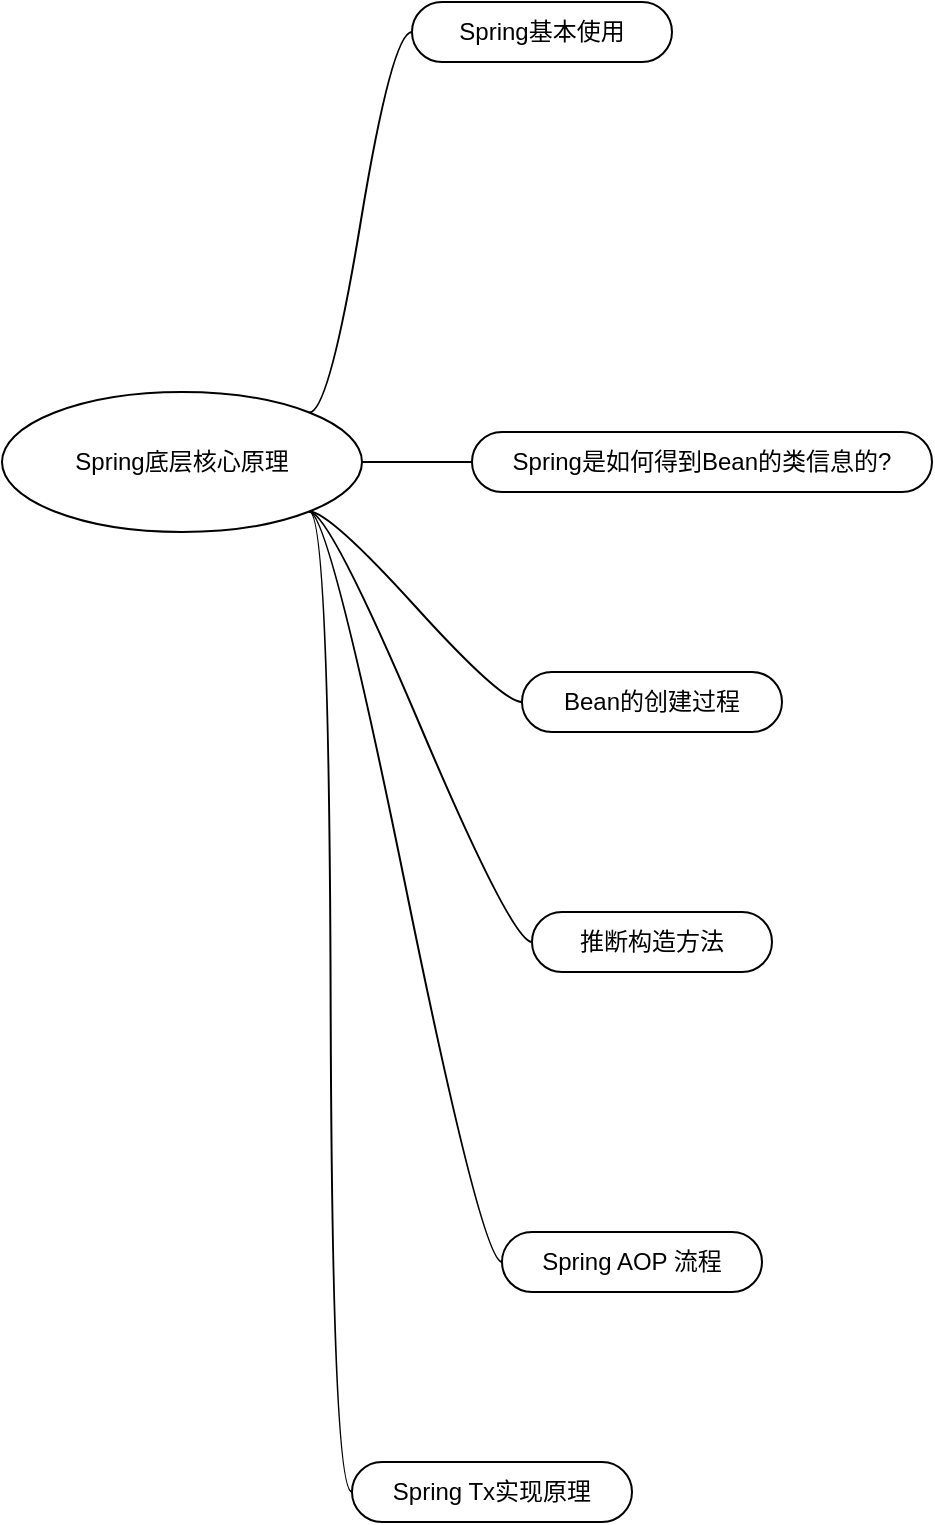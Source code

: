 <mxfile version="27.1.6">
  <diagram name="第 1 页" id="ZJf-LdIB68By4PqamjFJ">
    <mxGraphModel dx="1018" dy="689" grid="1" gridSize="10" guides="1" tooltips="1" connect="1" arrows="1" fold="1" page="1" pageScale="1" pageWidth="827" pageHeight="1169" math="0" shadow="0">
      <root>
        <mxCell id="0" />
        <mxCell id="1" parent="0" />
        <mxCell id="13rWBJODuXO75rGmTGon-2" style="edgeStyle=entityRelationEdgeStyle;rounded=0;orthogonalLoop=1;jettySize=auto;html=1;startArrow=none;endArrow=none;segment=10;curved=1;sourcePerimeterSpacing=0;targetPerimeterSpacing=0;exitX=1;exitY=0;exitDx=0;exitDy=0;" parent="1" source="13rWBJODuXO75rGmTGon-1" target="13rWBJODuXO75rGmTGon-3" edge="1">
          <mxGeometry relative="1" as="geometry">
            <mxPoint x="520" y="60" as="targetPoint" />
          </mxGeometry>
        </mxCell>
        <mxCell id="13rWBJODuXO75rGmTGon-9" style="edgeStyle=entityRelationEdgeStyle;rounded=0;orthogonalLoop=1;jettySize=auto;html=1;startArrow=none;endArrow=none;segment=10;curved=1;sourcePerimeterSpacing=0;targetPerimeterSpacing=0;exitX=1;exitY=0.5;exitDx=0;exitDy=0;" parent="1" source="13rWBJODuXO75rGmTGon-1" target="13rWBJODuXO75rGmTGon-10" edge="1">
          <mxGeometry relative="1" as="geometry">
            <mxPoint x="540" y="275" as="targetPoint" />
          </mxGeometry>
        </mxCell>
        <mxCell id="13rWBJODuXO75rGmTGon-14" style="edgeStyle=entityRelationEdgeStyle;rounded=0;orthogonalLoop=1;jettySize=auto;html=1;startArrow=none;endArrow=none;segment=10;curved=1;sourcePerimeterSpacing=0;targetPerimeterSpacing=0;exitX=1;exitY=1;exitDx=0;exitDy=0;" parent="1" source="13rWBJODuXO75rGmTGon-1" target="13rWBJODuXO75rGmTGon-15" edge="1">
          <mxGeometry relative="1" as="geometry">
            <mxPoint x="480" y="480" as="targetPoint" />
          </mxGeometry>
        </mxCell>
        <mxCell id="13rWBJODuXO75rGmTGon-18" style="edgeStyle=entityRelationEdgeStyle;rounded=0;orthogonalLoop=1;jettySize=auto;html=1;startArrow=none;endArrow=none;segment=10;curved=1;sourcePerimeterSpacing=0;targetPerimeterSpacing=0;exitX=1;exitY=1;exitDx=0;exitDy=0;" parent="1" source="13rWBJODuXO75rGmTGon-1" target="13rWBJODuXO75rGmTGon-19" edge="1">
          <mxGeometry relative="1" as="geometry">
            <mxPoint x="470" y="590" as="targetPoint" />
          </mxGeometry>
        </mxCell>
        <mxCell id="13rWBJODuXO75rGmTGon-23" style="edgeStyle=entityRelationEdgeStyle;rounded=0;orthogonalLoop=1;jettySize=auto;html=1;startArrow=none;endArrow=none;segment=10;curved=1;sourcePerimeterSpacing=0;targetPerimeterSpacing=0;exitX=1;exitY=1;exitDx=0;exitDy=0;" parent="1" source="13rWBJODuXO75rGmTGon-1" target="13rWBJODuXO75rGmTGon-24" edge="1">
          <mxGeometry relative="1" as="geometry">
            <mxPoint x="480" y="760" as="targetPoint" />
          </mxGeometry>
        </mxCell>
        <mxCell id="13rWBJODuXO75rGmTGon-27" style="edgeStyle=entityRelationEdgeStyle;rounded=0;orthogonalLoop=1;jettySize=auto;html=1;startArrow=none;endArrow=none;segment=10;curved=1;sourcePerimeterSpacing=0;targetPerimeterSpacing=0;exitX=1;exitY=1;exitDx=0;exitDy=0;" parent="1" source="13rWBJODuXO75rGmTGon-1" target="13rWBJODuXO75rGmTGon-28" edge="1">
          <mxGeometry relative="1" as="geometry">
            <mxPoint x="500" y="790" as="targetPoint" />
          </mxGeometry>
        </mxCell>
        <mxCell id="13rWBJODuXO75rGmTGon-1" value="Spring底层核心原理" style="ellipse;whiteSpace=wrap;html=1;align=center;newEdgeStyle={&quot;edgeStyle&quot;:&quot;entityRelationEdgeStyle&quot;,&quot;startArrow&quot;:&quot;none&quot;,&quot;endArrow&quot;:&quot;none&quot;,&quot;segment&quot;:10,&quot;curved&quot;:1,&quot;sourcePerimeterSpacing&quot;:0,&quot;targetPerimeterSpacing&quot;:0};treeFolding=1;treeMoving=1;" parent="1" vertex="1">
          <mxGeometry x="250" y="240" width="180" height="70" as="geometry" />
        </mxCell>
        <mxCell id="13rWBJODuXO75rGmTGon-4" style="edgeStyle=entityRelationEdgeStyle;rounded=0;orthogonalLoop=1;jettySize=auto;html=1;startArrow=none;endArrow=none;segment=10;curved=1;sourcePerimeterSpacing=0;targetPerimeterSpacing=0;exitX=1;exitY=0.5;exitDx=0;exitDy=0;" parent="1" source="13rWBJODuXO75rGmTGon-3" target="13rWBJODuXO75rGmTGon-5" edge="1" visible="0">
          <mxGeometry relative="1" as="geometry">
            <mxPoint x="670" y="20" as="targetPoint" />
          </mxGeometry>
        </mxCell>
        <mxCell id="13rWBJODuXO75rGmTGon-7" style="edgeStyle=entityRelationEdgeStyle;rounded=0;orthogonalLoop=1;jettySize=auto;html=1;startArrow=none;endArrow=none;segment=10;curved=1;sourcePerimeterSpacing=0;targetPerimeterSpacing=0;exitX=1;exitY=0.5;exitDx=0;exitDy=0;" parent="1" source="13rWBJODuXO75rGmTGon-3" target="13rWBJODuXO75rGmTGon-8" edge="1" visible="0">
          <mxGeometry relative="1" as="geometry">
            <mxPoint x="670" y="120" as="targetPoint" />
          </mxGeometry>
        </mxCell>
        <mxCell id="13rWBJODuXO75rGmTGon-3" value="Spring基本使用" style="whiteSpace=wrap;html=1;rounded=1;arcSize=50;align=center;verticalAlign=middle;strokeWidth=1;autosize=1;spacing=4;treeFolding=1;treeMoving=1;newEdgeStyle={&quot;edgeStyle&quot;:&quot;entityRelationEdgeStyle&quot;,&quot;startArrow&quot;:&quot;none&quot;,&quot;endArrow&quot;:&quot;none&quot;,&quot;segment&quot;:10,&quot;curved&quot;:1,&quot;sourcePerimeterSpacing&quot;:0,&quot;targetPerimeterSpacing&quot;:0};" parent="1" vertex="1" collapsed="1">
          <mxGeometry x="455" y="45" width="130" height="30" as="geometry" />
        </mxCell>
        <mxCell id="13rWBJODuXO75rGmTGon-5" value="&lt;div style=&quot;background-color:#fafafa;color:#90a4ae&quot;&gt;&lt;pre style=&quot;font-family:&#39;JetBrains Mono&#39;,monospace;font-size:10.5pt;&quot;&gt;&lt;span style=&quot;color:#6182b8;&quot;&gt;AnnotationConfigApplicationContext&lt;/span&gt;&lt;/pre&gt;&lt;/div&gt;" style="whiteSpace=wrap;html=1;rounded=1;arcSize=50;align=center;verticalAlign=middle;strokeWidth=1;autosize=1;spacing=4;treeFolding=1;treeMoving=1;newEdgeStyle={&quot;edgeStyle&quot;:&quot;entityRelationEdgeStyle&quot;,&quot;startArrow&quot;:&quot;none&quot;,&quot;endArrow&quot;:&quot;none&quot;,&quot;segment&quot;:10,&quot;curved&quot;:1,&quot;sourcePerimeterSpacing&quot;:0,&quot;targetPerimeterSpacing&quot;:0};" parent="1" vertex="1" visible="0">
          <mxGeometry x="680" y="-20" width="330" height="60" as="geometry" />
        </mxCell>
        <mxCell id="13rWBJODuXO75rGmTGon-8" value="&lt;div style=&quot;background-color:#fafafa;color:#90a4ae&quot;&gt;&lt;pre style=&quot;font-family:&#39;JetBrains Mono&#39;,monospace;font-size:10.5pt;&quot;&gt;&lt;span style=&quot;color:#e2931d;&quot;&gt;ClassPathXmlApplicationContext&lt;/span&gt;&lt;/pre&gt;&lt;/div&gt;" style="whiteSpace=wrap;html=1;rounded=1;arcSize=50;align=center;verticalAlign=middle;strokeWidth=1;autosize=1;spacing=4;treeFolding=1;treeMoving=1;newEdgeStyle={&quot;edgeStyle&quot;:&quot;entityRelationEdgeStyle&quot;,&quot;startArrow&quot;:&quot;none&quot;,&quot;endArrow&quot;:&quot;none&quot;,&quot;segment&quot;:10,&quot;curved&quot;:1,&quot;sourcePerimeterSpacing&quot;:0,&quot;targetPerimeterSpacing&quot;:0};" parent="1" vertex="1" visible="0">
          <mxGeometry x="690" y="75" width="300" height="60" as="geometry" />
        </mxCell>
        <mxCell id="13rWBJODuXO75rGmTGon-11" style="edgeStyle=entityRelationEdgeStyle;rounded=0;orthogonalLoop=1;jettySize=auto;html=1;startArrow=none;endArrow=none;segment=10;curved=1;sourcePerimeterSpacing=0;targetPerimeterSpacing=0;exitX=1;exitY=0.5;exitDx=0;exitDy=0;" parent="1" source="13rWBJODuXO75rGmTGon-10" target="13rWBJODuXO75rGmTGon-13" edge="1" visible="0">
          <mxGeometry relative="1" as="geometry">
            <mxPoint x="770" y="275" as="targetPoint" />
          </mxGeometry>
        </mxCell>
        <mxCell id="13rWBJODuXO75rGmTGon-10" value="Spring是如何得到Bean的类信息的?" style="whiteSpace=wrap;html=1;rounded=1;arcSize=50;align=center;verticalAlign=middle;strokeWidth=1;autosize=1;spacing=4;treeFolding=1;treeMoving=1;newEdgeStyle={&quot;edgeStyle&quot;:&quot;entityRelationEdgeStyle&quot;,&quot;startArrow&quot;:&quot;none&quot;,&quot;endArrow&quot;:&quot;none&quot;,&quot;segment&quot;:10,&quot;curved&quot;:1,&quot;sourcePerimeterSpacing&quot;:0,&quot;targetPerimeterSpacing&quot;:0};" parent="1" vertex="1" collapsed="1">
          <mxGeometry x="485" y="260" width="230" height="30" as="geometry" />
        </mxCell>
        <mxCell id="13rWBJODuXO75rGmTGon-13" value="1. 解析配置类, 得到@ComponentScan扫描路径&lt;div&gt;2. 扫描路径下的所有Java类, 找到存在@Component注解的类&lt;/div&gt;&lt;div&gt;3. 将这些类存放在Spring内部的一个Map容器中&lt;/div&gt;" style="text;html=1;align=center;verticalAlign=middle;whiteSpace=wrap;rounded=0;" parent="1" vertex="1" visible="0">
          <mxGeometry x="740" y="260" width="510" height="30" as="geometry" />
        </mxCell>
        <mxCell id="13rWBJODuXO75rGmTGon-16" style="edgeStyle=entityRelationEdgeStyle;rounded=0;orthogonalLoop=1;jettySize=auto;html=1;startArrow=none;endArrow=none;segment=10;curved=1;sourcePerimeterSpacing=0;targetPerimeterSpacing=0;exitX=1;exitY=0.5;exitDx=0;exitDy=0;" parent="1" source="13rWBJODuXO75rGmTGon-15" target="13rWBJODuXO75rGmTGon-17" edge="1" visible="0">
          <mxGeometry relative="1" as="geometry">
            <mxPoint x="810" y="395" as="targetPoint" />
          </mxGeometry>
        </mxCell>
        <mxCell id="13rWBJODuXO75rGmTGon-15" value="Bean的创建过程" style="whiteSpace=wrap;html=1;rounded=1;arcSize=50;align=center;verticalAlign=middle;strokeWidth=1;autosize=1;spacing=4;treeFolding=1;treeMoving=1;newEdgeStyle={&quot;edgeStyle&quot;:&quot;entityRelationEdgeStyle&quot;,&quot;startArrow&quot;:&quot;none&quot;,&quot;endArrow&quot;:&quot;none&quot;,&quot;segment&quot;:10,&quot;curved&quot;:1,&quot;sourcePerimeterSpacing&quot;:0,&quot;targetPerimeterSpacing&quot;:0};" parent="1" vertex="1" collapsed="1">
          <mxGeometry x="510" y="380" width="130" height="30" as="geometry" />
        </mxCell>
        <mxCell id="13rWBJODuXO75rGmTGon-17" value="1. 调用Bean的构造函数创建普通对象&lt;div&gt;2.通过依赖注入为类成员赋值&lt;/div&gt;&lt;div&gt;3. 如果类实现了Aware接口, 则调用相应的方法&lt;/div&gt;&lt;div&gt;4. 如果存在@PostConstruct方法, 进行调用&lt;/div&gt;&lt;div&gt;5. 如果类实现了InitializingBean接口, 则调用相应的初始化方法afterPropertiesSet&lt;/div&gt;&lt;div&gt;6. 根据当前对象是否需要AOP,生成代理对象, 并代替普通对象作为Bean&lt;/div&gt;" style="text;html=1;align=center;verticalAlign=middle;whiteSpace=wrap;rounded=0;" parent="1" vertex="1" visible="0">
          <mxGeometry x="780" y="380" width="430" height="30" as="geometry" />
        </mxCell>
        <mxCell id="13rWBJODuXO75rGmTGon-20" style="edgeStyle=entityRelationEdgeStyle;rounded=0;orthogonalLoop=1;jettySize=auto;html=1;startArrow=none;endArrow=none;segment=10;curved=1;sourcePerimeterSpacing=0;targetPerimeterSpacing=0;exitX=1;exitY=0.5;exitDx=0;exitDy=0;" parent="1" source="13rWBJODuXO75rGmTGon-19" target="13rWBJODuXO75rGmTGon-21" edge="1" visible="0">
          <mxGeometry relative="1" as="geometry">
            <mxPoint x="750" y="500" as="targetPoint" />
          </mxGeometry>
        </mxCell>
        <mxCell id="13rWBJODuXO75rGmTGon-19" value="推断构造方法" style="whiteSpace=wrap;html=1;rounded=1;arcSize=50;align=center;verticalAlign=middle;strokeWidth=1;autosize=1;spacing=4;treeFolding=1;treeMoving=1;newEdgeStyle={&quot;edgeStyle&quot;:&quot;entityRelationEdgeStyle&quot;,&quot;startArrow&quot;:&quot;none&quot;,&quot;endArrow&quot;:&quot;none&quot;,&quot;segment&quot;:10,&quot;curved&quot;:1,&quot;sourcePerimeterSpacing&quot;:0,&quot;targetPerimeterSpacing&quot;:0};" parent="1" vertex="1" collapsed="1">
          <mxGeometry x="515" y="500" width="120" height="30" as="geometry" />
        </mxCell>
        <mxCell id="13rWBJODuXO75rGmTGon-21" value="1. 如果类只有一个构造方法, 直接调用&lt;div&gt;2. 如果类中的构造方法通过@Autowired注解标注, 则使用该构造方法&lt;/div&gt;&lt;div&gt;3. 如果类有多个构造方法, 调用无参构造, 没有无参构造则报错&lt;/div&gt;&lt;div&gt;&lt;br&gt;&lt;/div&gt;&lt;div&gt;有参构造方法的参数在Spring容器中通过类型寻找, 如果有多个满足则根据名字寻找&lt;/div&gt;" style="text;html=1;align=center;verticalAlign=middle;whiteSpace=wrap;rounded=0;" parent="1" vertex="1" visible="0">
          <mxGeometry x="730" y="500" width="480" height="60" as="geometry" />
        </mxCell>
        <mxCell id="13rWBJODuXO75rGmTGon-25" style="edgeStyle=entityRelationEdgeStyle;rounded=0;orthogonalLoop=1;jettySize=auto;html=1;startArrow=none;endArrow=none;segment=10;curved=1;sourcePerimeterSpacing=0;targetPerimeterSpacing=0;exitX=1;exitY=0.5;exitDx=0;exitDy=0;" parent="1" source="13rWBJODuXO75rGmTGon-24" target="13rWBJODuXO75rGmTGon-26" edge="1" visible="0">
          <mxGeometry relative="1" as="geometry">
            <mxPoint x="770" y="675" as="targetPoint" />
          </mxGeometry>
        </mxCell>
        <mxCell id="13rWBJODuXO75rGmTGon-24" value="Spring AOP 流程" style="whiteSpace=wrap;html=1;rounded=1;arcSize=50;align=center;verticalAlign=middle;strokeWidth=1;autosize=1;spacing=4;treeFolding=1;treeMoving=1;newEdgeStyle={&quot;edgeStyle&quot;:&quot;entityRelationEdgeStyle&quot;,&quot;startArrow&quot;:&quot;none&quot;,&quot;endArrow&quot;:&quot;none&quot;,&quot;segment&quot;:10,&quot;curved&quot;:1,&quot;sourcePerimeterSpacing&quot;:0,&quot;targetPerimeterSpacing&quot;:0};" parent="1" vertex="1" collapsed="1">
          <mxGeometry x="500" y="660" width="130" height="30" as="geometry" />
        </mxCell>
        <mxCell id="13rWBJODuXO75rGmTGon-26" value="1. SpringAOP首先会对所有切面类(@Aspect @Component)中的切点进行收集&lt;div&gt;2. 然后创建Bean时通过BeanPostProcessor的&lt;span style=&quot;background-color: light-dark(#ffffff, var(--ge-dark-color, #121212));&quot;&gt;&lt;font face=&quot;Helvetica&quot; style=&quot;color: light-dark(rgb(97, 130, 184), rgb(255, 255, 255));&quot;&gt;postProcessAfterInitialization判断当前类是否被切入&lt;/font&gt;&lt;/span&gt;&lt;/div&gt;&lt;div&gt;&lt;span style=&quot;background-color: light-dark(#ffffff, var(--ge-dark-color, #121212));&quot;&gt;&lt;font face=&quot;Helvetica&quot; style=&quot;color: light-dark(rgb(97, 130, 184), rgb(255, 255, 255));&quot;&gt;3. 如果被切入则使用(JDK/CGLib)创建动态代理类并返回给Spring容器&lt;/font&gt;&lt;/span&gt;&lt;/div&gt;&lt;div&gt;&lt;span style=&quot;background-color: light-dark(#ffffff, var(--ge-dark-color, #121212));&quot;&gt;&lt;font face=&quot;Helvetica&quot; style=&quot;color: light-dark(rgb(97, 130, 184), rgb(255, 255, 255));&quot;&gt;&lt;br&gt;&lt;/font&gt;&lt;/span&gt;&lt;/div&gt;&lt;div&gt;&lt;span style=&quot;background-color: light-dark(#ffffff, var(--ge-dark-color, #121212));&quot;&gt;&lt;font face=&quot;Helvetica&quot; style=&quot;color: light-dark(rgb(97, 130, 184), rgb(255, 255, 255));&quot;&gt;代理类中会有一个target属性, 执行代理方法时首先执行切面逻辑, 然后通过target.方法调用原方法&lt;/font&gt;&lt;/span&gt;&lt;/div&gt;" style="text;html=1;align=center;verticalAlign=middle;whiteSpace=wrap;rounded=0;" parent="1" vertex="1" visible="0">
          <mxGeometry x="740" y="660" width="580" height="92" as="geometry" />
        </mxCell>
        <mxCell id="13rWBJODuXO75rGmTGon-29" style="edgeStyle=entityRelationEdgeStyle;rounded=0;orthogonalLoop=1;jettySize=auto;html=1;startArrow=none;endArrow=none;segment=10;curved=1;sourcePerimeterSpacing=0;targetPerimeterSpacing=0;exitX=1;exitY=0.5;exitDx=0;exitDy=0;" parent="1" source="13rWBJODuXO75rGmTGon-28" target="13rWBJODuXO75rGmTGon-30" edge="1" visible="0">
          <mxGeometry relative="1" as="geometry">
            <mxPoint x="710" y="840" as="targetPoint" />
          </mxGeometry>
        </mxCell>
        <mxCell id="13rWBJODuXO75rGmTGon-31" style="edgeStyle=entityRelationEdgeStyle;rounded=0;orthogonalLoop=1;jettySize=auto;html=1;startArrow=none;endArrow=none;segment=10;curved=1;sourcePerimeterSpacing=0;targetPerimeterSpacing=0;exitX=0.5;exitY=1;exitDx=0;exitDy=0;" parent="1" source="13rWBJODuXO75rGmTGon-28" target="13rWBJODuXO75rGmTGon-35" edge="1" visible="0">
          <mxGeometry relative="1" as="geometry">
            <mxPoint x="530" y="900" as="targetPoint" />
          </mxGeometry>
        </mxCell>
        <mxCell id="13rWBJODuXO75rGmTGon-28" value="Spring Tx实现原理" style="whiteSpace=wrap;html=1;rounded=1;arcSize=50;align=center;verticalAlign=middle;strokeWidth=1;autosize=1;spacing=4;treeFolding=1;treeMoving=1;newEdgeStyle={&quot;edgeStyle&quot;:&quot;entityRelationEdgeStyle&quot;,&quot;startArrow&quot;:&quot;none&quot;,&quot;endArrow&quot;:&quot;none&quot;,&quot;segment&quot;:10,&quot;curved&quot;:1,&quot;sourcePerimeterSpacing&quot;:0,&quot;targetPerimeterSpacing&quot;:0};" parent="1" vertex="1" collapsed="1">
          <mxGeometry x="425" y="775" width="140" height="30" as="geometry" />
        </mxCell>
        <mxCell id="13rWBJODuXO75rGmTGon-30" value="Spring通过AOP实现事务管理, 代理类执行流程如下:&lt;div&gt;1. 判断当前方法上是否存在@Transactional注解&lt;/div&gt;&lt;div&gt;2. 存在则通过TransactionManager新建一个数据库连接&lt;/div&gt;&lt;div&gt;3. 关闭自动提交autocommit&lt;/div&gt;&lt;div&gt;4. 开启事务&lt;/div&gt;&lt;div&gt;5. 在try...catch中执行原有的业务方法, 捕获到异常rollback否则commit&lt;/div&gt;" style="text;html=1;align=center;verticalAlign=middle;whiteSpace=wrap;rounded=0;" parent="1" vertex="1" visible="0">
          <mxGeometry x="680" y="825" width="550" height="30" as="geometry" />
        </mxCell>
        <mxCell id="13rWBJODuXO75rGmTGon-36" style="edgeStyle=entityRelationEdgeStyle;rounded=0;orthogonalLoop=1;jettySize=auto;html=1;startArrow=none;endArrow=none;segment=10;curved=1;sourcePerimeterSpacing=0;targetPerimeterSpacing=0;exitX=1;exitY=0.5;exitDx=0;exitDy=0;" parent="1" source="13rWBJODuXO75rGmTGon-35" target="13rWBJODuXO75rGmTGon-37" edge="1" visible="0">
          <mxGeometry relative="1" as="geometry">
            <mxPoint x="840" y="985" as="targetPoint" />
          </mxGeometry>
        </mxCell>
        <mxCell id="13rWBJODuXO75rGmTGon-35" value="spring 事务失效的判断" style="whiteSpace=wrap;html=1;rounded=1;arcSize=50;align=center;verticalAlign=middle;strokeWidth=1;autosize=1;spacing=4;treeFolding=1;treeMoving=1;newEdgeStyle={&quot;edgeStyle&quot;:&quot;entityRelationEdgeStyle&quot;,&quot;startArrow&quot;:&quot;none&quot;,&quot;endArrow&quot;:&quot;none&quot;,&quot;segment&quot;:10,&quot;curved&quot;:1,&quot;sourcePerimeterSpacing&quot;:0,&quot;targetPerimeterSpacing&quot;:0};" parent="1" vertex="1" visible="0">
          <mxGeometry x="585" y="970" width="160" height="30" as="geometry" />
        </mxCell>
        <mxCell id="13rWBJODuXO75rGmTGon-37" value="调用的是否为代理类(通过Spring容器获取)&lt;div&gt;userService中另外一个方法通过this.method调用则会发生事务失效&lt;/div&gt;" style="text;html=1;align=center;verticalAlign=middle;whiteSpace=wrap;rounded=0;" parent="1" vertex="1" visible="0">
          <mxGeometry x="810" y="970" width="370" height="40" as="geometry" />
        </mxCell>
      </root>
    </mxGraphModel>
  </diagram>
</mxfile>
